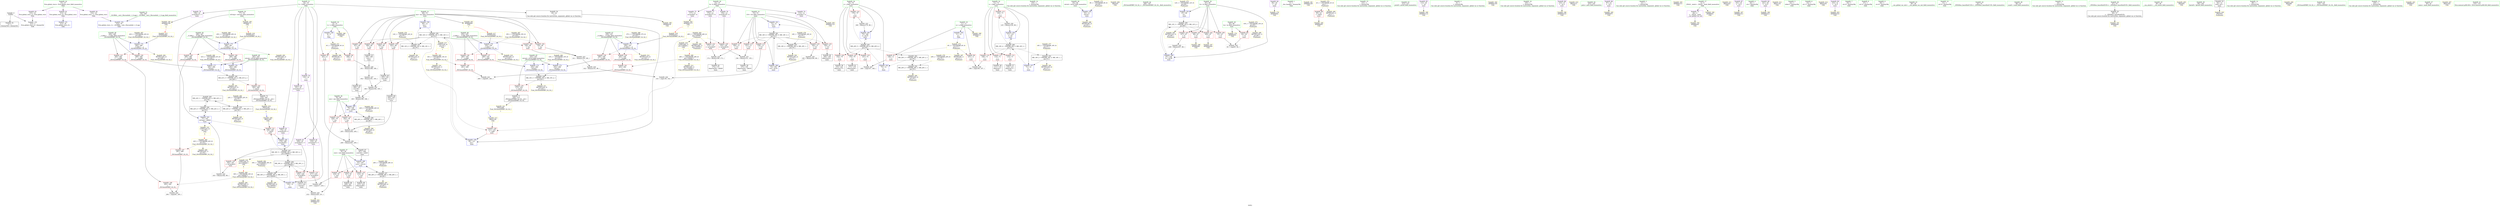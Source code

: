 digraph "SVFG" {
	label="SVFG";

	Node0x56453ddc9ce0 [shape=record,color=grey,label="{NodeID: 0\nNullPtr}"];
	Node0x56453ddc9ce0 -> Node0x56453ddeaf40[style=solid];
	Node0x56453ddc9ce0 -> Node0x56453ddf1350[style=solid];
	Node0x56453de055c0 [shape=record,color=black,label="{NodeID: 263\nMR_22V_3 = PHI(MR_22V_4, MR_22V_2, )\npts\{78 \}\n}"];
	Node0x56453de055c0 -> Node0x56453de000c0[style=dashed];
	Node0x56453de055c0 -> Node0x56453de02dc0[style=dashed];
	Node0x56453ddf2970 [shape=record,color=yellow,style=double,label="{NodeID: 180\nAPARM(18)\nCS[]}"];
	Node0x56453dde9c80 [shape=record,color=red,label="{NodeID: 97\n148\<--11\n\<--n\nmain\n}"];
	Node0x56453dde9c80 -> Node0x56453ddf7a80[style=solid];
	Node0x56453dde7c20 [shape=record,color=green,label="{NodeID: 14\n130\<--1\n\<--dummyObj\nCan only get source location for instruction, argument, global var or function.}"];
	Node0x56453de07cc0 [shape=record,color=yellow,style=double,label="{NodeID: 277\n16V_1 = ENCHI(MR_16V_0)\npts\{72 \}\nFun[main]}"];
	Node0x56453de07cc0 -> Node0x56453de01ec0[style=dashed];
	Node0x56453dded600 [shape=record,color=yellow,style=double,label="{NodeID: 194\nAPARM(158)\nCS[]|{<s0>9}}"];
	Node0x56453dded600:s0 -> Node0x56453ddf5390[style=solid,color=red];
	Node0x56453ddea7e0 [shape=record,color=red,label="{NodeID: 111\n110\<--71\n\<--i\nmain\n}"];
	Node0x56453ddea7e0 -> Node0x56453ddeb310[style=solid];
	Node0x56453dde8a20 [shape=record,color=green,label="{NodeID: 28\n63\<--64\nretval\<--retval_field_insensitive\nmain\n}"];
	Node0x56453dde8a20 -> Node0x56453ddf1450[style=solid];
	Node0x56453de09370 [shape=record,color=yellow,style=double,label="{NodeID: 291\nRETMU(41V_3)\npts\{283 \}\nFun[_ZSt3minIiERKT_S2_S2_]}"];
	Node0x56453ddee0a0 [shape=record,color=yellow,style=double,label="{NodeID: 208\nARet(45)\nCS[]}"];
	Node0x56453ddefbd0 [shape=record,color=red,label="{NodeID: 125\n214\<--81\n\<--rest\nmain\n}"];
	Node0x56453ddefbd0 -> Node0x56453ddebcd0[style=solid];
	Node0x56453dde9640 [shape=record,color=green,label="{NodeID: 42\n166\<--167\n_ZSt3minIiERKT_S2_S2_\<--_ZSt3minIiERKT_S2_S2__field_insensitive\n}"];
	Node0x56453de09fe0 [shape=record,color=yellow,style=double,label="{NodeID: 305\nRETMU(22V_2)\npts\{78 \}\nFun[main]}"];
	Node0x56453ddf5e00 [shape=record,color=grey,label="{NodeID: 222\n163 = Binary(162, 89, )\n}"];
	Node0x56453ddf5e00 -> Node0x56453ddf1ba0[style=solid];
	Node0x56453ddf0730 [shape=record,color=red,label="{NodeID: 139\n266\<--256\n\<--__b.addr\n_ZSt3maxIiERKT_S2_S2_\n}"];
	Node0x56453ddf0730 -> Node0x56453ddf22f0[style=solid];
	Node0x56453ddeb310 [shape=record,color=black,label="{NodeID: 56\n111\<--110\nidxprom\<--\nmain\n}"];
	Node0x56453ddf7300 [shape=record,color=grey,label="{NodeID: 236\n206 = Binary(201, 205, )\n}"];
	Node0x56453ddf7300 -> Node0x56453ddebc00[style=solid];
	Node0x56453ddf1350 [shape=record,color=blue, style = dotted,label="{NodeID: 153\n315\<--3\nllvm.global_ctors_2\<--dummyVal\nGlob }"];
	Node0x56453ddebe70 [shape=record,color=black,label="{NodeID: 70\n231\<--230\nconv52\<--\nmain\n}"];
	Node0x56453ddebe70 -> Node0x56453ddf6880[style=solid];
	Node0x56453de014c0 [shape=record,color=black,label="{NodeID: 250\nMR_12V_3 = PHI(MR_12V_4, MR_12V_2, )\npts\{68 \}\n}"];
	Node0x56453de014c0 -> Node0x56453dde9ef0[style=dashed];
	Node0x56453de014c0 -> Node0x56453dde9fc0[style=dashed];
	Node0x56453de014c0 -> Node0x56453ddea090[style=dashed];
	Node0x56453de014c0 -> Node0x56453ddea160[style=dashed];
	Node0x56453de014c0 -> Node0x56453ddf2080[style=dashed];
	Node0x56453de014c0 -> Node0x56453de09b80[style=dashed];
	Node0x56453ddf1ee0 [shape=record,color=blue,label="{NodeID: 167\n79\<--199\nans\<--sub40\nmain\n}"];
	Node0x56453ddf1ee0 -> Node0x56453ddefa30[style=dashed];
	Node0x56453ddf1ee0 -> Node0x56453ddefb00[style=dashed];
	Node0x56453ddf1ee0 -> Node0x56453de032c0[style=dashed];
	Node0x56453ddec9d0 [shape=record,color=purple,label="{NodeID: 84\n84\<--20\n\<--.str\nmain\n}"];
	Node0x56453ddec9d0 -> Node0x56453ddf27d0[style=solid];
	Node0x56453ddca140 [shape=record,color=green,label="{NodeID: 1\n7\<--1\n__dso_handle\<--dummyObj\nGlob }"];
	Node0x56453de05ac0 [shape=record,color=black,label="{NodeID: 264\nMR_30V_4 = PHI(MR_30V_5, MR_30V_3, )\npts\{190000 \}\n}"];
	Node0x56453de05ac0 -> Node0x56453ddf0250[style=dashed];
	Node0x56453de05ac0 -> Node0x56453ddf0320[style=dashed];
	Node0x56453de05ac0 -> Node0x56453de005c0[style=dashed];
	Node0x56453de05ac0 -> Node0x56453de03cc0[style=dashed];
	Node0x56453ddf2a40 [shape=record,color=yellow,style=double,label="{NodeID: 181\nAPARM(129)\nCS[]}"];
	Node0x56453dde9d50 [shape=record,color=red,label="{NodeID: 98\n95\<--22\n\<--stderr\nmain\n}"];
	Node0x56453dde9d50 -> Node0x56453ddf2cb0[style=solid];
	Node0x56453dde7d20 [shape=record,color=green,label="{NodeID: 15\n131\<--1\n\<--dummyObj\nCan only get source location for instruction, argument, global var or function.}"];
	Node0x56453de07da0 [shape=record,color=yellow,style=double,label="{NodeID: 278\n18V_1 = ENCHI(MR_18V_0)\npts\{74 \}\nFun[main]}"];
	Node0x56453de07da0 -> Node0x56453de023c0[style=dashed];
	Node0x56453dded6d0 [shape=record,color=yellow,style=double,label="{NodeID: 195\nAPARM(77)\nCS[]|{<s0>9}}"];
	Node0x56453dded6d0:s0 -> Node0x56453ddf5480[style=solid,color=red];
	Node0x56453ddea8b0 [shape=record,color=red,label="{NodeID: 112\n115\<--71\n\<--i\nmain\n}"];
	Node0x56453ddea8b0 -> Node0x56453ddeb3e0[style=solid];
	Node0x56453dde8af0 [shape=record,color=green,label="{NodeID: 29\n65\<--66\ntn\<--tn_field_insensitive\nmain\n}"];
	Node0x56453dde8af0 -> Node0x56453dde9e20[style=solid];
	Node0x56453dde8af0 -> Node0x56453ddf28a0[style=solid];
	Node0x56453de09450 [shape=record,color=yellow,style=double,label="{NodeID: 292\nRETMU(43V_2)\npts\{285 \}\nFun[_ZSt3minIiERKT_S2_S2_]}"];
	Node0x56453ddee130 [shape=record,color=yellow,style=double,label="{NodeID: 209\nARet(165)\nCS[]}"];
	Node0x56453ddee130 -> Node0x56453ddf00b0[style=solid];
	Node0x56453ddefca0 [shape=record,color=red,label="{NodeID: 126\n218\<--81\n\<--rest\nmain\n}"];
	Node0x56453ddefca0 -> Node0x56453ddf7c00[style=solid];
	Node0x56453dde9740 [shape=record,color=green,label="{NodeID: 43\n212\<--213\nprintf\<--printf_field_insensitive\n}"];
	Node0x56453de0a0c0 [shape=record,color=yellow,style=double,label="{NodeID: 306\nRETMU(24V_2)\npts\{80 \}\nFun[main]}"];
	Node0x56453ddf5f80 [shape=record,color=grey,label="{NodeID: 223\n141 = Binary(139, 140, )\n}"];
	Node0x56453ddf5f80 -> Node0x56453ddf6100[style=solid];
	Node0x56453ddf0800 [shape=record,color=red,label="{NodeID: 140\n261\<--260\n\<--\n_ZSt3maxIiERKT_S2_S2_\n}"];
	Node0x56453ddf0800 -> Node0x56453ddf7d80[style=solid];
	Node0x56453ddeb3e0 [shape=record,color=black,label="{NodeID: 57\n116\<--115\nidxprom7\<--\nmain\n}"];
	Node0x56453ddf7480 [shape=record,color=grey,label="{NodeID: 237\n205 = Binary(202, 204, )\n}"];
	Node0x56453ddf7480 -> Node0x56453ddf7300[style=solid];
	Node0x56453ddf1450 [shape=record,color=blue,label="{NodeID: 154\n63\<--12\nretval\<--\nmain\n}"];
	Node0x56453ddf1450 -> Node0x56453de099c0[style=dashed];
	Node0x56453ddebf40 [shape=record,color=black,label="{NodeID: 71\n249\<--272\n_ZSt3maxIiERKT_S2_S2__ret\<--\n_ZSt3maxIiERKT_S2_S2_\n}"];
	Node0x56453ddebf40 -> Node0x56453ddf5d10[style=solid];
	Node0x56453de019c0 [shape=record,color=black,label="{NodeID: 251\nMR_14V_2 = PHI(MR_14V_4, MR_14V_1, )\npts\{70 \}\n}"];
	Node0x56453de019c0 -> Node0x56453ddf15f0[style=dashed];
	Node0x56453de019c0 -> Node0x56453de09c60[style=dashed];
	Node0x56453ddf1fb0 [shape=record,color=blue,label="{NodeID: 168\n81\<--207\nrest\<--conv44\nmain\n}"];
	Node0x56453ddf1fb0 -> Node0x56453ddefbd0[style=dashed];
	Node0x56453ddf1fb0 -> Node0x56453ddefca0[style=dashed];
	Node0x56453ddf1fb0 -> Node0x56453ddefd70[style=dashed];
	Node0x56453ddf1fb0 -> Node0x56453de037c0[style=dashed];
	Node0x56453ddecaa0 [shape=record,color=purple,label="{NodeID: 85\n113\<--20\n\<--.str\nmain\n}"];
	Node0x56453ddecaa0 -> Node0x56453ddeda10[style=solid];
	Node0x56453dde6cd0 [shape=record,color=green,label="{NodeID: 2\n9\<--1\n\<--dummyObj\nCan only get source location for instruction, argument, global var or function.}"];
	Node0x56453de05fc0 [shape=record,color=yellow,style=double,label="{NodeID: 265\n22V_1 = ENCHI(MR_22V_0)\npts\{78 \}\nFun[_ZSt3minIiERKT_S2_S2_]}"];
	Node0x56453de05fc0 -> Node0x56453ddf0db0[style=dashed];
	Node0x56453de05fc0 -> Node0x56453de08850[style=dashed];
	Node0x56453ddf2b10 [shape=record,color=yellow,style=double,label="{NodeID: 182\nAPARM(130)\nCS[]}"];
	Node0x56453dde9e20 [shape=record,color=red,label="{NodeID: 99\n92\<--65\n\<--tn\nmain\n}"];
	Node0x56453dde9e20 -> Node0x56453ddf7780[style=solid];
	Node0x56453dde7e20 [shape=record,color=green,label="{NodeID: 16\n193\<--1\n\<--dummyObj\nCan only get source location for instruction, argument, global var or function.}"];
	Node0x56453de07e80 [shape=record,color=yellow,style=double,label="{NodeID: 279\n20V_1 = ENCHI(MR_20V_0)\npts\{76 \}\nFun[main]}"];
	Node0x56453de07e80 -> Node0x56453de028c0[style=dashed];
	Node0x56453dded7a0 [shape=record,color=yellow,style=double,label="{NodeID: 196\nAPARM(210)\nCS[]}"];
	Node0x56453ddea980 [shape=record,color=red,label="{NodeID: 113\n124\<--71\n\<--i\nmain\n}"];
	Node0x56453ddea980 -> Node0x56453ddf6400[style=solid];
	Node0x56453dde8bc0 [shape=record,color=green,label="{NodeID: 30\n67\<--68\ntt\<--tt_field_insensitive\nmain\n}"];
	Node0x56453dde8bc0 -> Node0x56453dde9ef0[style=solid];
	Node0x56453dde8bc0 -> Node0x56453dde9fc0[style=solid];
	Node0x56453dde8bc0 -> Node0x56453ddea090[style=solid];
	Node0x56453dde8bc0 -> Node0x56453ddea160[style=solid];
	Node0x56453dde8bc0 -> Node0x56453ddf1520[style=solid];
	Node0x56453dde8bc0 -> Node0x56453ddf2080[style=solid];
	Node0x56453de09530 [shape=record,color=yellow,style=double,label="{NodeID: 293\nRETMU(45V_2)\npts\{287 \}\nFun[_ZSt3minIiERKT_S2_S2_]}"];
	Node0x56453ddee1c0 [shape=record,color=yellow,style=double,label="{NodeID: 210\nARet(211)\nCS[]}"];
	Node0x56453ddefd70 [shape=record,color=red,label="{NodeID: 127\n227\<--81\n\<--rest\nmain\n}"];
	Node0x56453ddefd70 -> Node0x56453ddebda0[style=solid];
	Node0x56453dde9840 [shape=record,color=green,label="{NodeID: 44\n223\<--224\nputs\<--puts_field_insensitive\n}"];
	Node0x56453de0a1a0 [shape=record,color=yellow,style=double,label="{NodeID: 307\nRETMU(26V_2)\npts\{82 \}\nFun[main]}"];
	Node0x56453ddf6100 [shape=record,color=grey,label="{NodeID: 224\n142 = Binary(141, 89, )\n}"];
	Node0x56453ddf6100 -> Node0x56453ddf7f00[style=solid];
	Node0x56453ddf08d0 [shape=record,color=red,label="{NodeID: 141\n263\<--262\n\<--\n_ZSt3maxIiERKT_S2_S2_\n}"];
	Node0x56453ddf08d0 -> Node0x56453ddf7d80[style=solid];
	Node0x56453ddeb4b0 [shape=record,color=black,label="{NodeID: 58\n153\<--152\nidxprom17\<--\nmain\n}"];
	Node0x56453ddf7600 [shape=record,color=grey,label="{NodeID: 238\n108 = cmp(106, 107, )\n}"];
	Node0x56453ddf1520 [shape=record,color=blue,label="{NodeID: 155\n67\<--89\ntt\<--\nmain\n}"];
	Node0x56453ddf1520 -> Node0x56453de014c0[style=dashed];
	Node0x56453ddec010 [shape=record,color=black,label="{NodeID: 72\n279\<--302\n_ZSt3minIiERKT_S2_S2__ret\<--\n_ZSt3minIiERKT_S2_S2_\n}"];
	Node0x56453ddec010 -> Node0x56453ddf5750[style=solid];
	Node0x56453de01ec0 [shape=record,color=black,label="{NodeID: 252\nMR_16V_2 = PHI(MR_16V_4, MR_16V_1, )\npts\{72 \}\n}"];
	Node0x56453de01ec0 -> Node0x56453ddf16c0[style=dashed];
	Node0x56453de01ec0 -> Node0x56453de09d40[style=dashed];
	Node0x56453ddf2080 [shape=record,color=blue,label="{NodeID: 169\n67\<--238\ntt\<--inc56\nmain\n}"];
	Node0x56453ddf2080 -> Node0x56453de014c0[style=dashed];
	Node0x56453ddecb70 [shape=record,color=purple,label="{NodeID: 86\n97\<--23\n\<--.str.1\nmain\n}"];
	Node0x56453ddecb70 -> Node0x56453ddf2d80[style=solid];
	Node0x56453dde6d60 [shape=record,color=green,label="{NodeID: 3\n12\<--1\n\<--dummyObj\nCan only get source location for instruction, argument, global var or function.}"];
	Node0x56453de06ae0 [shape=record,color=yellow,style=double,label="{NodeID: 266\n41V_1 = ENCHI(MR_41V_0)\npts\{283 \}\nFun[_ZSt3minIiERKT_S2_S2_]}"];
	Node0x56453de06ae0 -> Node0x56453ddf2630[style=dashed];
	Node0x56453de06ae0 -> Node0x56453ddf2700[style=dashed];
	Node0x56453ddf2be0 [shape=record,color=yellow,style=double,label="{NodeID: 183\nAPARM(131)\nCS[]}"];
	Node0x56453dde9ef0 [shape=record,color=red,label="{NodeID: 100\n91\<--67\n\<--tt\nmain\n}"];
	Node0x56453dde9ef0 -> Node0x56453ddf7780[style=solid];
	Node0x56453dde7f20 [shape=record,color=green,label="{NodeID: 17\n4\<--6\n_ZStL8__ioinit\<--_ZStL8__ioinit_field_insensitive\nGlob }"];
	Node0x56453dde7f20 -> Node0x56453ddec0e0[style=solid];
	Node0x56453dde7f20 -> Node0x56453ddf3190[style=solid];
	Node0x56453de07f60 [shape=record,color=yellow,style=double,label="{NodeID: 280\n22V_1 = ENCHI(MR_22V_0)\npts\{78 \}\nFun[main]}"];
	Node0x56453de07f60 -> Node0x56453de02dc0[style=dashed];
	Node0x56453dded870 [shape=record,color=yellow,style=double,label="{NodeID: 197\nAPARM(209)\nCS[]}"];
	Node0x56453ddeaa50 [shape=record,color=red,label="{NodeID: 114\n138\<--73\n\<--i10\nmain\n}"];
	Node0x56453ddeaa50 -> Node0x56453ddf7f00[style=solid];
	Node0x56453dde8c90 [shape=record,color=green,label="{NodeID: 31\n69\<--70\nma\<--ma_field_insensitive\nmain\n}"];
	Node0x56453dde8c90 -> Node0x56453ddea230[style=solid];
	Node0x56453dde8c90 -> Node0x56453ddea300[style=solid];
	Node0x56453dde8c90 -> Node0x56453ddea3d0[style=solid];
	Node0x56453dde8c90 -> Node0x56453ddea4a0[style=solid];
	Node0x56453dde8c90 -> Node0x56453ddea570[style=solid];
	Node0x56453dde8c90 -> Node0x56453ddea640[style=solid];
	Node0x56453dde8c90 -> Node0x56453ddf15f0[style=solid];
	Node0x56453dde8c90 -> Node0x56453ddf1790[style=solid];
	Node0x56453dde8c90 -> Node0x56453ddedbb0[style=solid];
	Node0x56453de09610 [shape=record,color=yellow,style=double,label="{NodeID: 294\nRETMU(30V_1)\npts\{190000 \}\nFun[_ZSt3minIiERKT_S2_S2_]}"];
	Node0x56453ddee250 [shape=record,color=yellow,style=double,label="{NodeID: 211\nARet(222)\nCS[]}"];
	Node0x56453ddefe40 [shape=record,color=red,label="{NodeID: 128\n121\<--118\n\<--call9\nmain\n}"];
	Node0x56453ddefe40 -> Node0x56453ddf1790[style=solid];
	Node0x56453dde9940 [shape=record,color=green,label="{NodeID: 45\n252\<--253\nretval\<--retval_field_insensitive\n_ZSt3maxIiERKT_S2_S2_\n}"];
	Node0x56453dde9940 -> Node0x56453ddf03f0[style=solid];
	Node0x56453dde9940 -> Node0x56453ddf22f0[style=solid];
	Node0x56453dde9940 -> Node0x56453ddf23c0[style=solid];
	Node0x56453de0a280 [shape=record,color=yellow,style=double,label="{NodeID: 308\nRETMU(28V_1)\npts\{150000 \}\nFun[main]}"];
	Node0x56453ddf6280 [shape=record,color=grey,label="{NodeID: 225\n238 = Binary(237, 89, )\n}"];
	Node0x56453ddf6280 -> Node0x56453ddf2080[style=solid];
	Node0x56453ddf09a0 [shape=record,color=red,label="{NodeID: 142\n302\<--282\n\<--retval\n_ZSt3minIiERKT_S2_S2_\n}"];
	Node0x56453ddf09a0 -> Node0x56453ddec010[style=solid];
	Node0x56453ddeb580 [shape=record,color=black,label="{NodeID: 59\n157\<--156\nidxprom20\<--add19\nmain\n}"];
	Node0x56453ddf7780 [shape=record,color=grey,label="{NodeID: 239\n93 = cmp(91, 92, )\n}"];
	Node0x56453ddf15f0 [shape=record,color=blue,label="{NodeID: 156\n69\<--12\nma\<--\nmain\n}"];
	Node0x56453ddf15f0 -> Node0x56453de041c0[style=dashed];
	Node0x56453ddec0e0 [shape=record,color=purple,label="{NodeID: 73\n44\<--4\n\<--_ZStL8__ioinit\n__cxx_global_var_init\n}"];
	Node0x56453ddec0e0 -> Node0x56453dded460[style=solid];
	Node0x56453de023c0 [shape=record,color=black,label="{NodeID: 253\nMR_18V_2 = PHI(MR_18V_4, MR_18V_1, )\npts\{74 \}\n}"];
	Node0x56453de023c0 -> Node0x56453ddf1a00[style=dashed];
	Node0x56453de023c0 -> Node0x56453de09e20[style=dashed];
	Node0x56453ddf2150 [shape=record,color=blue,label="{NodeID: 170\n254\<--250\n__a.addr\<--__a\n_ZSt3maxIiERKT_S2_S2_\n}"];
	Node0x56453ddf2150 -> Node0x56453ddf04c0[style=dashed];
	Node0x56453ddf2150 -> Node0x56453ddf0590[style=dashed];
	Node0x56453ddf2150 -> Node0x56453de0a440[style=dashed];
	Node0x56453ddecc40 [shape=record,color=purple,label="{NodeID: 87\n101\<--25\n\<--.str.2\nmain\n}"];
	Node0x56453ddecc40 -> Node0x56453ddf2f20[style=solid];
	Node0x56453dde6df0 [shape=record,color=green,label="{NodeID: 4\n20\<--1\n.str\<--dummyObj\nGlob }"];
	Node0x56453de06bc0 [shape=record,color=yellow,style=double,label="{NodeID: 267\n43V_1 = ENCHI(MR_43V_0)\npts\{285 \}\nFun[_ZSt3minIiERKT_S2_S2_]}"];
	Node0x56453de06bc0 -> Node0x56453ddf2490[style=dashed];
	Node0x56453ddf2cb0 [shape=record,color=yellow,style=double,label="{NodeID: 184\nAPARM(95)\nCS[]}"];
	Node0x56453dde9fc0 [shape=record,color=red,label="{NodeID: 101\n96\<--67\n\<--tt\nmain\n}"];
	Node0x56453dde9fc0 -> Node0x56453ddf2e50[style=solid];
	Node0x56453dde8020 [shape=record,color=green,label="{NodeID: 18\n8\<--10\nL\<--L_field_insensitive\nGlob }"];
	Node0x56453dde8020 -> Node0x56453dded280[style=solid];
	Node0x56453dde8020 -> Node0x56453dded350[style=solid];
	Node0x56453dde8020 -> Node0x56453ddf0f50[style=solid];
	Node0x56453dde8020 -> Node0x56453ddf2ff0[style=solid];
	Node0x56453de08040 [shape=record,color=yellow,style=double,label="{NodeID: 281\n24V_1 = ENCHI(MR_24V_0)\npts\{80 \}\nFun[main]}"];
	Node0x56453de08040 -> Node0x56453de032c0[style=dashed];
	Node0x56453dded940 [shape=record,color=yellow,style=double,label="{NodeID: 198\nAPARM(221)\nCS[]}"];
	Node0x56453ddeab20 [shape=record,color=red,label="{NodeID: 115\n151\<--73\n\<--i10\nmain\n}"];
	Node0x56453ddeab20 -> Node0x56453ddf6b80[style=solid];
	Node0x56453dde8d60 [shape=record,color=green,label="{NodeID: 32\n71\<--72\ni\<--i_field_insensitive\nmain\n}"];
	Node0x56453dde8d60 -> Node0x56453ddea710[style=solid];
	Node0x56453dde8d60 -> Node0x56453ddea7e0[style=solid];
	Node0x56453dde8d60 -> Node0x56453ddea8b0[style=solid];
	Node0x56453dde8d60 -> Node0x56453ddea980[style=solid];
	Node0x56453dde8d60 -> Node0x56453ddf16c0[style=solid];
	Node0x56453dde8d60 -> Node0x56453ddf1860[style=solid];
	Node0x56453de096f0 [shape=record,color=yellow,style=double,label="{NodeID: 295\nRETMU(2V_1)\npts\{1 \}\nFun[main]}"];
	Node0x56453ddee2e0 [shape=record,color=yellow,style=double,label="{NodeID: 212\nARet(114)\nCS[]}"];
	Node0x56453ddeff10 [shape=record,color=red,label="{NodeID: 129\n155\<--154\n\<--arrayidx18\nmain\n}"];
	Node0x56453ddeff10 -> Node0x56453ddf6b80[style=solid];
	Node0x56453dde9a10 [shape=record,color=green,label="{NodeID: 46\n254\<--255\n__a.addr\<--__a.addr_field_insensitive\n_ZSt3maxIiERKT_S2_S2_\n}"];
	Node0x56453dde9a10 -> Node0x56453ddf04c0[style=solid];
	Node0x56453dde9a10 -> Node0x56453ddf0590[style=solid];
	Node0x56453dde9a10 -> Node0x56453ddf2150[style=solid];
	Node0x56453de0a360 [shape=record,color=yellow,style=double,label="{NodeID: 309\nRETMU(30V_2)\npts\{190000 \}\nFun[main]}"];
	Node0x56453ddf6400 [shape=record,color=grey,label="{NodeID: 226\n125 = Binary(124, 89, )\n}"];
	Node0x56453ddf6400 -> Node0x56453ddf1860[style=solid];
	Node0x56453ddf0a70 [shape=record,color=red,label="{NodeID: 143\n292\<--284\n\<--__a.addr\n_ZSt3minIiERKT_S2_S2_\n}"];
	Node0x56453ddf0a70 -> Node0x56453ddf0e80[style=solid];
	Node0x56453ddeb650 [shape=record,color=black,label="{NodeID: 60\n160\<--159\nidxprom22\<--\nmain\n}"];
	Node0x56453ddf7900 [shape=record,color=grey,label="{NodeID: 240\n294 = cmp(291, 293, )\n}"];
	Node0x56453ddf16c0 [shape=record,color=blue,label="{NodeID: 157\n71\<--12\ni\<--\nmain\n}"];
	Node0x56453ddf16c0 -> Node0x56453de046c0[style=dashed];
	Node0x56453ddec1b0 [shape=record,color=purple,label="{NodeID: 74\n112\<--14\narrayidx\<--b\nmain\n}"];
	Node0x56453ddec1b0 -> Node0x56453ddedae0[style=solid];
	Node0x56453de028c0 [shape=record,color=black,label="{NodeID: 254\nMR_20V_2 = PHI(MR_20V_3, MR_20V_1, )\npts\{76 \}\n}"];
	Node0x56453de028c0 -> Node0x56453de050c0[style=dashed];
	Node0x56453de028c0 -> Node0x56453de09f00[style=dashed];
	Node0x56453ddf2220 [shape=record,color=blue,label="{NodeID: 171\n256\<--251\n__b.addr\<--__b\n_ZSt3maxIiERKT_S2_S2_\n}"];
	Node0x56453ddf2220 -> Node0x56453ddf0660[style=dashed];
	Node0x56453ddf2220 -> Node0x56453ddf0730[style=dashed];
	Node0x56453ddf2220 -> Node0x56453de0a630[style=dashed];
	Node0x56453ddecd10 [shape=record,color=purple,label="{NodeID: 88\n210\<--27\n\<--.str.3\nmain\n}"];
	Node0x56453ddecd10 -> Node0x56453dded7a0[style=solid];
	Node0x56453dde6e80 [shape=record,color=green,label="{NodeID: 5\n22\<--1\nstderr\<--dummyObj\nGlob }"];
	Node0x56453de06ca0 [shape=record,color=yellow,style=double,label="{NodeID: 268\n45V_1 = ENCHI(MR_45V_0)\npts\{287 \}\nFun[_ZSt3minIiERKT_S2_S2_]}"];
	Node0x56453de06ca0 -> Node0x56453ddf2560[style=dashed];
	Node0x56453ddf2d80 [shape=record,color=yellow,style=double,label="{NodeID: 185\nAPARM(97)\nCS[]}"];
	Node0x56453ddea090 [shape=record,color=red,label="{NodeID: 102\n209\<--67\n\<--tt\nmain\n}"];
	Node0x56453ddea090 -> Node0x56453dded870[style=solid];
	Node0x56453dde8120 [shape=record,color=green,label="{NodeID: 19\n11\<--13\nn\<--n_field_insensitive\nGlob }"];
	Node0x56453dde8120 -> Node0x56453dde9bb0[style=solid];
	Node0x56453dde8120 -> Node0x56453dde9c80[style=solid];
	Node0x56453dde8120 -> Node0x56453ddf1050[style=solid];
	Node0x56453dde8120 -> Node0x56453ddf30c0[style=solid];
	Node0x56453de08120 [shape=record,color=yellow,style=double,label="{NodeID: 282\n26V_1 = ENCHI(MR_26V_0)\npts\{82 \}\nFun[main]}"];
	Node0x56453de08120 -> Node0x56453de037c0[style=dashed];
	Node0x56453ddeda10 [shape=record,color=yellow,style=double,label="{NodeID: 199\nAPARM(113)\nCS[]}"];
	Node0x56453ddef480 [shape=record,color=red,label="{NodeID: 116\n159\<--73\n\<--i10\nmain\n}"];
	Node0x56453ddef480 -> Node0x56453ddeb650[style=solid];
	Node0x56453dde8e30 [shape=record,color=green,label="{NodeID: 33\n73\<--74\ni10\<--i10_field_insensitive\nmain\n}"];
	Node0x56453dde8e30 -> Node0x56453ddeaa50[style=solid];
	Node0x56453dde8e30 -> Node0x56453ddeab20[style=solid];
	Node0x56453dde8e30 -> Node0x56453ddef480[style=solid];
	Node0x56453dde8e30 -> Node0x56453ddef550[style=solid];
	Node0x56453dde8e30 -> Node0x56453ddef620[style=solid];
	Node0x56453dde8e30 -> Node0x56453ddf1a00[style=solid];
	Node0x56453dde8e30 -> Node0x56453ddf1e10[style=solid];
	Node0x56453de09800 [shape=record,color=yellow,style=double,label="{NodeID: 296\nRETMU(4V_1)\npts\{10 \}\nFun[main]}"];
	Node0x56453ddee370 [shape=record,color=yellow,style=double,label="{NodeID: 213\nARet(118)\nCS[]}"];
	Node0x56453ddee370 -> Node0x56453ddefe40[style=solid];
	Node0x56453ddeffe0 [shape=record,color=red,label="{NodeID: 130\n162\<--161\n\<--arrayidx23\nmain\n}"];
	Node0x56453ddeffe0 -> Node0x56453ddf5e00[style=solid];
	Node0x56453dde9ae0 [shape=record,color=green,label="{NodeID: 47\n256\<--257\n__b.addr\<--__b.addr_field_insensitive\n_ZSt3maxIiERKT_S2_S2_\n}"];
	Node0x56453dde9ae0 -> Node0x56453ddf0660[style=solid];
	Node0x56453dde9ae0 -> Node0x56453ddf0730[style=solid];
	Node0x56453dde9ae0 -> Node0x56453ddf2220[style=solid];
	Node0x56453de0a440 [shape=record,color=yellow,style=double,label="{NodeID: 310\nRETMU(35V_2)\npts\{255 \}\nFun[_ZSt3maxIiERKT_S2_S2_]}"];
	Node0x56453ddf6580 [shape=record,color=grey,label="{NodeID: 227\n192 = Binary(191, 193, )\n}"];
	Node0x56453ddf6580 -> Node0x56453ddf7180[style=solid];
	Node0x56453ddf0b40 [shape=record,color=red,label="{NodeID: 144\n299\<--284\n\<--__a.addr\n_ZSt3minIiERKT_S2_S2_\n}"];
	Node0x56453ddf0b40 -> Node0x56453ddf2700[style=solid];
	Node0x56453ddeb720 [shape=record,color=black,label="{NodeID: 61\n171\<--170\nidxprom26\<--\nmain\n}"];
	Node0x56453ddf7a80 [shape=record,color=grey,label="{NodeID: 241\n149 = cmp(147, 148, )\n}"];
	Node0x56453ddf1790 [shape=record,color=blue,label="{NodeID: 158\n69\<--121\nma\<--\nmain\n}"];
	Node0x56453ddf1790 -> Node0x56453de041c0[style=dashed];
	Node0x56453ddec280 [shape=record,color=purple,label="{NodeID: 75\n117\<--14\narrayidx8\<--b\nmain\n}"];
	Node0x56453ddec280 -> Node0x56453ddedc80[style=solid];
	Node0x56453de02dc0 [shape=record,color=black,label="{NodeID: 255\nMR_22V_2 = PHI(MR_22V_3, MR_22V_1, )\npts\{78 \}\n}"];
	Node0x56453de02dc0 -> Node0x56453de055c0[style=dashed];
	Node0x56453de02dc0 -> Node0x56453de09fe0[style=dashed];
	Node0x56453ddf22f0 [shape=record,color=blue,label="{NodeID: 172\n252\<--266\nretval\<--\n_ZSt3maxIiERKT_S2_S2_\n}"];
	Node0x56453ddf22f0 -> Node0x56453de00fc0[style=dashed];
	Node0x56453ddecde0 [shape=record,color=purple,label="{NodeID: 89\n221\<--29\n\<--.str.4\nmain\n}"];
	Node0x56453ddecde0 -> Node0x56453dded940[style=solid];
	Node0x56453dde76c0 [shape=record,color=green,label="{NodeID: 6\n23\<--1\n.str.1\<--dummyObj\nGlob }"];
	Node0x56453de07590 [shape=record,color=yellow,style=double,label="{NodeID: 269\n30V_1 = ENCHI(MR_30V_0)\npts\{190000 \}\nFun[_ZSt3minIiERKT_S2_S2_]}"];
	Node0x56453de07590 -> Node0x56453ddf0e80[style=dashed];
	Node0x56453de07590 -> Node0x56453de09610[style=dashed];
	Node0x56453ddf2e50 [shape=record,color=yellow,style=double,label="{NodeID: 186\nAPARM(96)\nCS[]}"];
	Node0x56453ddea160 [shape=record,color=red,label="{NodeID: 103\n237\<--67\n\<--tt\nmain\n}"];
	Node0x56453ddea160 -> Node0x56453ddf6280[style=solid];
	Node0x56453dde8220 [shape=record,color=green,label="{NodeID: 20\n14\<--15\nb\<--b_field_insensitive\nGlob }"];
	Node0x56453dde8220 -> Node0x56453ddec1b0[style=solid];
	Node0x56453dde8220 -> Node0x56453ddec280[style=solid];
	Node0x56453dde8220 -> Node0x56453ddec350[style=solid];
	Node0x56453dde8220 -> Node0x56453ddec420[style=solid];
	Node0x56453de08200 [shape=record,color=yellow,style=double,label="{NodeID: 283\n28V_1 = ENCHI(MR_28V_0)\npts\{150000 \}\nFun[main]}"];
	Node0x56453de08200 -> Node0x56453ddefe40[style=dashed];
	Node0x56453de08200 -> Node0x56453ddeff10[style=dashed];
	Node0x56453de08200 -> Node0x56453ddf0180[style=dashed];
	Node0x56453de08200 -> Node0x56453de0a280[style=dashed];
	Node0x56453de08200 -> Node0x56453de0ac70[style=dashed];
	Node0x56453ddedae0 [shape=record,color=yellow,style=double,label="{NodeID: 200\nAPARM(112)\nCS[]}"];
	Node0x56453ddef550 [shape=record,color=red,label="{NodeID: 117\n169\<--73\n\<--i10\nmain\n}"];
	Node0x56453ddef550 -> Node0x56453ddf6d00[style=solid];
	Node0x56453dde8f00 [shape=record,color=green,label="{NodeID: 34\n75\<--76\nj\<--j_field_insensitive\nmain\n}"];
	Node0x56453dde8f00 -> Node0x56453ddef6f0[style=solid];
	Node0x56453dde8f00 -> Node0x56453ddef7c0[style=solid];
	Node0x56453dde8f00 -> Node0x56453ddef890[style=solid];
	Node0x56453dde8f00 -> Node0x56453ddef960[style=solid];
	Node0x56453dde8f00 -> Node0x56453ddf1ad0[style=solid];
	Node0x56453dde8f00 -> Node0x56453ddf1d40[style=solid];
	Node0x56453de098e0 [shape=record,color=yellow,style=double,label="{NodeID: 297\nRETMU(6V_1)\npts\{13 \}\nFun[main]}"];
	Node0x56453ddf5300 [shape=record,color=yellow,style=double,label="{NodeID: 214\nARet(234)\nCS[]}"];
	Node0x56453ddf00b0 [shape=record,color=red,label="{NodeID: 131\n168\<--165\n\<--call25\nmain\n}"];
	Node0x56453ddf00b0 -> Node0x56453ddf1c70[style=solid];
	Node0x56453ddeabd0 [shape=record,color=green,label="{NodeID: 48\n282\<--283\nretval\<--retval_field_insensitive\n_ZSt3minIiERKT_S2_S2_\n}"];
	Node0x56453ddeabd0 -> Node0x56453ddf09a0[style=solid];
	Node0x56453ddeabd0 -> Node0x56453ddf2630[style=solid];
	Node0x56453ddeabd0 -> Node0x56453ddf2700[style=solid];
	Node0x56453de0a550 [shape=record,color=yellow,style=double,label="{NodeID: 311\nRETMU(33V_3)\npts\{253 \}\nFun[_ZSt3maxIiERKT_S2_S2_]}"];
	Node0x56453ddf6700 [shape=record,color=grey,label="{NodeID: 228\n191 = Binary(188, 190, )\n}"];
	Node0x56453ddf6700 -> Node0x56453ddf6580[style=solid];
	Node0x56453ddf0c10 [shape=record,color=red,label="{NodeID: 145\n290\<--286\n\<--__b.addr\n_ZSt3minIiERKT_S2_S2_\n}"];
	Node0x56453ddf0c10 -> Node0x56453ddf0db0[style=solid];
	Node0x56453ddeb7f0 [shape=record,color=black,label="{NodeID: 62\n175\<--174\nidxprom29\<--add28\nmain\n}"];
	Node0x56453ddf7c00 [shape=record,color=grey,label="{NodeID: 242\n219 = cmp(217, 218, )\n}"];
	Node0x56453ddf1860 [shape=record,color=blue,label="{NodeID: 159\n71\<--125\ni\<--inc\nmain\n}"];
	Node0x56453ddf1860 -> Node0x56453de046c0[style=dashed];
	Node0x56453ddec350 [shape=record,color=purple,label="{NodeID: 76\n154\<--14\narrayidx18\<--b\nmain\n}"];
	Node0x56453ddec350 -> Node0x56453ddeff10[style=solid];
	Node0x56453de032c0 [shape=record,color=black,label="{NodeID: 256\nMR_24V_2 = PHI(MR_24V_3, MR_24V_1, )\npts\{80 \}\n}"];
	Node0x56453de032c0 -> Node0x56453ddf1ee0[style=dashed];
	Node0x56453de032c0 -> Node0x56453de0a0c0[style=dashed];
	Node0x56453ddf23c0 [shape=record,color=blue,label="{NodeID: 173\n252\<--269\nretval\<--\n_ZSt3maxIiERKT_S2_S2_\n}"];
	Node0x56453ddf23c0 -> Node0x56453de00fc0[style=dashed];
	Node0x56453ddeceb0 [shape=record,color=purple,label="{NodeID: 90\n233\<--31\n\<--.str.5\nmain\n}"];
	Node0x56453ddeceb0 -> Node0x56453ddedd50[style=solid];
	Node0x56453dde7750 [shape=record,color=green,label="{NodeID: 7\n25\<--1\n.str.2\<--dummyObj\nGlob }"];
	Node0x56453de07670 [shape=record,color=yellow,style=double,label="{NodeID: 270\n2V_1 = ENCHI(MR_2V_0)\npts\{1 \}\nFun[main]}"];
	Node0x56453de07670 -> Node0x56453dde9d50[style=dashed];
	Node0x56453de07670 -> Node0x56453de096f0[style=dashed];
	Node0x56453ddf2f20 [shape=record,color=yellow,style=double,label="{NodeID: 187\nAPARM(101)\nCS[]}"];
	Node0x56453ddea230 [shape=record,color=red,label="{NodeID: 104\n139\<--69\n\<--ma\nmain\n}"];
	Node0x56453ddea230 -> Node0x56453ddf5f80[style=solid];
	Node0x56453dde8320 [shape=record,color=green,label="{NodeID: 21\n16\<--19\nf\<--f_field_insensitive\nGlob }"];
	Node0x56453dde8320 -> Node0x56453ddeb110[style=solid];
	Node0x56453dde8320 -> Node0x56453ddec4f0[style=solid];
	Node0x56453dde8320 -> Node0x56453ddec5c0[style=solid];
	Node0x56453dde8320 -> Node0x56453ddec690[style=solid];
	Node0x56453dde8320 -> Node0x56453ddec760[style=solid];
	Node0x56453dde8320 -> Node0x56453ddec830[style=solid];
	Node0x56453dde8320 -> Node0x56453ddec900[style=solid];
	Node0x56453de082e0 [shape=record,color=yellow,style=double,label="{NodeID: 284\n30V_1 = ENCHI(MR_30V_0)\npts\{190000 \}\nFun[main]}"];
	Node0x56453de082e0 -> Node0x56453de03cc0[style=dashed];
	Node0x56453ddedbb0 [shape=record,color=yellow,style=double,label="{NodeID: 201\nAPARM(69)\nCS[]|{<s0>7}}"];
	Node0x56453ddedbb0:s0 -> Node0x56453ddf5570[style=solid,color=red];
	Node0x56453ddef620 [shape=record,color=red,label="{NodeID: 118\n184\<--73\n\<--i10\nmain\n}"];
	Node0x56453ddef620 -> Node0x56453ddf6a00[style=solid];
	Node0x56453dde8fd0 [shape=record,color=green,label="{NodeID: 35\n77\<--78\nref.tmp\<--ref.tmp_field_insensitive\nmain\n}"];
	Node0x56453dde8fd0 -> Node0x56453ddf1ba0[style=solid];
	Node0x56453dde8fd0 -> Node0x56453dded6d0[style=solid];
	Node0x56453de099c0 [shape=record,color=yellow,style=double,label="{NodeID: 298\nRETMU(8V_2)\npts\{64 \}\nFun[main]}"];
	Node0x56453ddf5390 [shape=record,color=yellow,style=double,label="{NodeID: 215\nFPARM(280)\nFun[_ZSt3minIiERKT_S2_S2_]}"];
	Node0x56453ddf5390 -> Node0x56453ddf2490[style=solid];
	Node0x56453ddf0180 [shape=record,color=red,label="{NodeID: 132\n173\<--172\n\<--arrayidx27\nmain\n}"];
	Node0x56453ddf0180 -> Node0x56453ddf6d00[style=solid];
	Node0x56453ddeaca0 [shape=record,color=green,label="{NodeID: 49\n284\<--285\n__a.addr\<--__a.addr_field_insensitive\n_ZSt3minIiERKT_S2_S2_\n}"];
	Node0x56453ddeaca0 -> Node0x56453ddf0a70[style=solid];
	Node0x56453ddeaca0 -> Node0x56453ddf0b40[style=solid];
	Node0x56453ddeaca0 -> Node0x56453ddf2490[style=solid];
	Node0x56453de0a630 [shape=record,color=yellow,style=double,label="{NodeID: 312\nRETMU(37V_2)\npts\{257 \}\nFun[_ZSt3maxIiERKT_S2_S2_]}"];
	Node0x56453ddf6880 [shape=record,color=grey,label="{NodeID: 229\n232 = Binary(226, 231, )\n}"];
	Node0x56453ddf6880 -> Node0x56453ddede20[style=solid];
	Node0x56453ddf0ce0 [shape=record,color=red,label="{NodeID: 146\n296\<--286\n\<--__b.addr\n_ZSt3minIiERKT_S2_S2_\n}"];
	Node0x56453ddf0ce0 -> Node0x56453ddf2630[style=solid];
	Node0x56453ddeb8c0 [shape=record,color=black,label="{NodeID: 63\n190\<--189\nconv\<--\nmain\n}"];
	Node0x56453ddeb8c0 -> Node0x56453ddf6700[style=solid];
	Node0x56453ddf7d80 [shape=record,color=grey,label="{NodeID: 243\n264 = cmp(261, 263, )\n}"];
	Node0x56453ddf1930 [shape=record,color=blue,label="{NodeID: 160\n134\<--12\n\<--\nmain\n}"];
	Node0x56453ddf1930 -> Node0x56453de05ac0[style=dashed];
	Node0x56453ddec420 [shape=record,color=purple,label="{NodeID: 77\n172\<--14\narrayidx27\<--b\nmain\n}"];
	Node0x56453ddec420 -> Node0x56453ddf0180[style=solid];
	Node0x56453de037c0 [shape=record,color=black,label="{NodeID: 257\nMR_26V_2 = PHI(MR_26V_3, MR_26V_1, )\npts\{82 \}\n}"];
	Node0x56453de037c0 -> Node0x56453ddf1fb0[style=dashed];
	Node0x56453de037c0 -> Node0x56453de0a1a0[style=dashed];
	Node0x56453ddf2490 [shape=record,color=blue,label="{NodeID: 174\n284\<--280\n__a.addr\<--__a\n_ZSt3minIiERKT_S2_S2_\n}"];
	Node0x56453ddf2490 -> Node0x56453ddf0a70[style=dashed];
	Node0x56453ddf2490 -> Node0x56453ddf0b40[style=dashed];
	Node0x56453ddf2490 -> Node0x56453de09450[style=dashed];
	Node0x56453ddecf80 [shape=record,color=purple,label="{NodeID: 91\n313\<--33\nllvm.global_ctors_0\<--llvm.global_ctors\nGlob }"];
	Node0x56453ddecf80 -> Node0x56453ddf1150[style=solid];
	Node0x56453dde77e0 [shape=record,color=green,label="{NodeID: 8\n27\<--1\n.str.3\<--dummyObj\nGlob }"];
	Node0x56453de07780 [shape=record,color=yellow,style=double,label="{NodeID: 271\n4V_1 = ENCHI(MR_4V_0)\npts\{10 \}\nFun[main]}"];
	Node0x56453de07780 -> Node0x56453dded280[style=dashed];
	Node0x56453de07780 -> Node0x56453dded350[style=dashed];
	Node0x56453de07780 -> Node0x56453de09800[style=dashed];
	Node0x56453ddf2ff0 [shape=record,color=yellow,style=double,label="{NodeID: 188\nAPARM(8)\nCS[]}"];
	Node0x56453ddea300 [shape=record,color=red,label="{NodeID: 105\n140\<--69\n\<--ma\nmain\n}"];
	Node0x56453ddea300 -> Node0x56453ddf5f80[style=solid];
	Node0x56453dde8420 [shape=record,color=green,label="{NodeID: 22\n33\<--37\nllvm.global_ctors\<--llvm.global_ctors_field_insensitive\nGlob }"];
	Node0x56453dde8420 -> Node0x56453ddecf80[style=solid];
	Node0x56453dde8420 -> Node0x56453dded080[style=solid];
	Node0x56453dde8420 -> Node0x56453dded180[style=solid];
	Node0x56453de083c0 [shape=record,color=yellow,style=double,label="{NodeID: 285\n14V_1 = ENCHI(MR_14V_0)\npts\{70 \}\nFun[_ZSt3maxIiERKT_S2_S2_]}"];
	Node0x56453de083c0 -> Node0x56453ddf0800[style=dashed];
	Node0x56453de083c0 -> Node0x56453de0a7f0[style=dashed];
	Node0x56453ddedc80 [shape=record,color=yellow,style=double,label="{NodeID: 202\nAPARM(117)\nCS[]|{<s0>7}}"];
	Node0x56453ddedc80:s0 -> Node0x56453ddf5660[style=solid,color=red];
	Node0x56453ddef6f0 [shape=record,color=red,label="{NodeID: 119\n147\<--75\n\<--j\nmain\n}"];
	Node0x56453ddef6f0 -> Node0x56453ddf7a80[style=solid];
	Node0x56453dde90a0 [shape=record,color=green,label="{NodeID: 36\n79\<--80\nans\<--ans_field_insensitive\nmain\n}"];
	Node0x56453dde90a0 -> Node0x56453ddefa30[style=solid];
	Node0x56453dde90a0 -> Node0x56453ddefb00[style=solid];
	Node0x56453dde90a0 -> Node0x56453ddf1ee0[style=solid];
	Node0x56453de09aa0 [shape=record,color=yellow,style=double,label="{NodeID: 299\nRETMU(10V_1)\npts\{66 \}\nFun[main]}"];
	Node0x56453ddf5480 [shape=record,color=yellow,style=double,label="{NodeID: 216\nFPARM(281)\nFun[_ZSt3minIiERKT_S2_S2_]}"];
	Node0x56453ddf5480 -> Node0x56453ddf2560[style=solid];
	Node0x56453ddf0250 [shape=record,color=red,label="{NodeID: 133\n217\<--216\n\<--arrayidx47\nmain\n}"];
	Node0x56453ddf0250 -> Node0x56453ddf7c00[style=solid];
	Node0x56453ddead70 [shape=record,color=green,label="{NodeID: 50\n286\<--287\n__b.addr\<--__b.addr_field_insensitive\n_ZSt3minIiERKT_S2_S2_\n}"];
	Node0x56453ddead70 -> Node0x56453ddf0c10[style=solid];
	Node0x56453ddead70 -> Node0x56453ddf0ce0[style=solid];
	Node0x56453ddead70 -> Node0x56453ddf2560[style=solid];
	Node0x56453de0a710 [shape=record,color=yellow,style=double,label="{NodeID: 313\nRETMU(28V_1)\npts\{150000 \}\nFun[_ZSt3maxIiERKT_S2_S2_]}"];
	Node0x56453ddf6a00 [shape=record,color=grey,label="{NodeID: 230\n185 = Binary(184, 89, )\n}"];
	Node0x56453ddf6a00 -> Node0x56453ddf1e10[style=solid];
	Node0x56453ddf0db0 [shape=record,color=red,label="{NodeID: 147\n291\<--290\n\<--\n_ZSt3minIiERKT_S2_S2_\n}"];
	Node0x56453ddf0db0 -> Node0x56453ddf7900[style=solid];
	Node0x56453ddeb990 [shape=record,color=black,label="{NodeID: 64\n195\<--194\nconv38\<--\nmain\n}"];
	Node0x56453ddeb990 -> Node0x56453ddf7180[style=solid];
	Node0x56453ddf7f00 [shape=record,color=grey,label="{NodeID: 244\n143 = cmp(138, 142, )\n}"];
	Node0x56453ddf1a00 [shape=record,color=blue,label="{NodeID: 161\n73\<--12\ni10\<--\nmain\n}"];
	Node0x56453ddf1a00 -> Node0x56453de04bc0[style=dashed];
	Node0x56453ddec4f0 [shape=record,color=purple,label="{NodeID: 78\n134\<--16\n\<--f\nmain\n}"];
	Node0x56453ddec4f0 -> Node0x56453ddf1930[style=solid];
	Node0x56453de03cc0 [shape=record,color=black,label="{NodeID: 258\nMR_30V_2 = PHI(MR_30V_4, MR_30V_1, )\npts\{190000 \}\n}"];
	Node0x56453de03cc0 -> Node0x56453ddf1930[style=dashed];
	Node0x56453de03cc0 -> Node0x56453de0a360[style=dashed];
	Node0x56453ddf2560 [shape=record,color=blue,label="{NodeID: 175\n286\<--281\n__b.addr\<--__b\n_ZSt3minIiERKT_S2_S2_\n}"];
	Node0x56453ddf2560 -> Node0x56453ddf0c10[style=dashed];
	Node0x56453ddf2560 -> Node0x56453ddf0ce0[style=dashed];
	Node0x56453ddf2560 -> Node0x56453de09530[style=dashed];
	Node0x56453dded080 [shape=record,color=purple,label="{NodeID: 92\n314\<--33\nllvm.global_ctors_1\<--llvm.global_ctors\nGlob }"];
	Node0x56453dded080 -> Node0x56453ddf1250[style=solid];
	Node0x56453dde7870 [shape=record,color=green,label="{NodeID: 9\n29\<--1\n.str.4\<--dummyObj\nGlob }"];
	Node0x56453de07860 [shape=record,color=yellow,style=double,label="{NodeID: 272\n6V_1 = ENCHI(MR_6V_0)\npts\{13 \}\nFun[main]}"];
	Node0x56453de07860 -> Node0x56453dde9bb0[style=dashed];
	Node0x56453de07860 -> Node0x56453dde9c80[style=dashed];
	Node0x56453de07860 -> Node0x56453de098e0[style=dashed];
	Node0x56453ddf30c0 [shape=record,color=yellow,style=double,label="{NodeID: 189\nAPARM(11)\nCS[]}"];
	Node0x56453ddea3d0 [shape=record,color=red,label="{NodeID: 106\n189\<--69\n\<--ma\nmain\n}"];
	Node0x56453ddea3d0 -> Node0x56453ddeb8c0[style=solid];
	Node0x56453dde8520 [shape=record,color=green,label="{NodeID: 23\n38\<--39\n__cxx_global_var_init\<--__cxx_global_var_init_field_insensitive\n}"];
	Node0x56453de084d0 [shape=record,color=yellow,style=double,label="{NodeID: 286\n33V_1 = ENCHI(MR_33V_0)\npts\{253 \}\nFun[_ZSt3maxIiERKT_S2_S2_]}"];
	Node0x56453de084d0 -> Node0x56453ddf22f0[style=dashed];
	Node0x56453de084d0 -> Node0x56453ddf23c0[style=dashed];
	Node0x56453ddedd50 [shape=record,color=yellow,style=double,label="{NodeID: 203\nAPARM(233)\nCS[]}"];
	Node0x56453ddef7c0 [shape=record,color=red,label="{NodeID: 120\n152\<--75\n\<--j\nmain\n}"];
	Node0x56453ddef7c0 -> Node0x56453ddeb4b0[style=solid];
	Node0x56453dde9170 [shape=record,color=green,label="{NodeID: 37\n81\<--82\nrest\<--rest_field_insensitive\nmain\n}"];
	Node0x56453dde9170 -> Node0x56453ddefbd0[style=solid];
	Node0x56453dde9170 -> Node0x56453ddefca0[style=solid];
	Node0x56453dde9170 -> Node0x56453ddefd70[style=solid];
	Node0x56453dde9170 -> Node0x56453ddf1fb0[style=solid];
	Node0x56453de09b80 [shape=record,color=yellow,style=double,label="{NodeID: 300\nRETMU(12V_3)\npts\{68 \}\nFun[main]}"];
	Node0x56453ddf5570 [shape=record,color=yellow,style=double,label="{NodeID: 217\nFPARM(250)\nFun[_ZSt3maxIiERKT_S2_S2_]}"];
	Node0x56453ddf5570 -> Node0x56453ddf2150[style=solid];
	Node0x56453ddf0320 [shape=record,color=red,label="{NodeID: 134\n230\<--229\n\<--arrayidx51\nmain\n}"];
	Node0x56453ddf0320 -> Node0x56453ddebe70[style=solid];
	Node0x56453ddeae40 [shape=record,color=green,label="{NodeID: 51\n35\<--309\n_GLOBAL__sub_I_Burunduk1_1_0.cpp\<--_GLOBAL__sub_I_Burunduk1_1_0.cpp_field_insensitive\n}"];
	Node0x56453ddeae40 -> Node0x56453ddf1250[style=solid];
	Node0x56453de0a7f0 [shape=record,color=yellow,style=double,label="{NodeID: 314\nRETMU(14V_1)\npts\{70 \}\nFun[_ZSt3maxIiERKT_S2_S2_]}"];
	Node0x56453ddf6b80 [shape=record,color=grey,label="{NodeID: 231\n156 = Binary(151, 155, )\n}"];
	Node0x56453ddf6b80 -> Node0x56453ddeb580[style=solid];
	Node0x56453ddf0e80 [shape=record,color=red,label="{NodeID: 148\n293\<--292\n\<--\n_ZSt3minIiERKT_S2_S2_\n}"];
	Node0x56453ddf0e80 -> Node0x56453ddf7900[style=solid];
	Node0x56453ddeba60 [shape=record,color=black,label="{NodeID: 65\n198\<--197\nconv39\<--\nmain\n}"];
	Node0x56453ddeba60 -> Node0x56453ddf7000[style=solid];
	Node0x56453ddffbc0 [shape=record,color=black,label="{NodeID: 245\nMR_20V_5 = PHI(MR_20V_6, MR_20V_4, )\npts\{76 \}\n}"];
	Node0x56453ddffbc0 -> Node0x56453ddef6f0[style=dashed];
	Node0x56453ddffbc0 -> Node0x56453ddef7c0[style=dashed];
	Node0x56453ddffbc0 -> Node0x56453ddef890[style=dashed];
	Node0x56453ddffbc0 -> Node0x56453ddef960[style=dashed];
	Node0x56453ddffbc0 -> Node0x56453ddf1d40[style=dashed];
	Node0x56453ddffbc0 -> Node0x56453de050c0[style=dashed];
	Node0x56453ddf1ad0 [shape=record,color=blue,label="{NodeID: 162\n75\<--12\nj\<--\nmain\n}"];
	Node0x56453ddf1ad0 -> Node0x56453ddffbc0[style=dashed];
	Node0x56453ddec5c0 [shape=record,color=purple,label="{NodeID: 79\n158\<--16\narrayidx21\<--f\nmain\n}"];
	Node0x56453ddec5c0 -> Node0x56453dded600[style=solid];
	Node0x56453de041c0 [shape=record,color=black,label="{NodeID: 259\nMR_14V_4 = PHI(MR_14V_5, MR_14V_3, )\npts\{70 \}\n}"];
	Node0x56453de041c0 -> Node0x56453ddea230[style=dashed];
	Node0x56453de041c0 -> Node0x56453ddea300[style=dashed];
	Node0x56453de041c0 -> Node0x56453ddea3d0[style=dashed];
	Node0x56453de041c0 -> Node0x56453ddea4a0[style=dashed];
	Node0x56453de041c0 -> Node0x56453ddea570[style=dashed];
	Node0x56453de041c0 -> Node0x56453ddea640[style=dashed];
	Node0x56453de041c0 -> Node0x56453ddefe40[style=dashed];
	Node0x56453de041c0 -> Node0x56453ddf1790[style=dashed];
	Node0x56453de041c0 -> Node0x56453de019c0[style=dashed];
	Node0x56453de041c0 -> Node0x56453de0ab10[style=dashed];
	Node0x56453ddf2630 [shape=record,color=blue,label="{NodeID: 176\n282\<--296\nretval\<--\n_ZSt3minIiERKT_S2_S2_\n}"];
	Node0x56453ddf2630 -> Node0x56453de00ac0[style=dashed];
	Node0x56453dded180 [shape=record,color=purple,label="{NodeID: 93\n315\<--33\nllvm.global_ctors_2\<--llvm.global_ctors\nGlob }"];
	Node0x56453dded180 -> Node0x56453ddf1350[style=solid];
	Node0x56453dde7900 [shape=record,color=green,label="{NodeID: 10\n31\<--1\n.str.5\<--dummyObj\nGlob }"];
	Node0x56453de07940 [shape=record,color=yellow,style=double,label="{NodeID: 273\n8V_1 = ENCHI(MR_8V_0)\npts\{64 \}\nFun[main]}"];
	Node0x56453de07940 -> Node0x56453ddf1450[style=dashed];
	Node0x56453ddf3190 [shape=record,color=yellow,style=double,label="{NodeID: 190\nAPARM(4)\nCS[]}"];
	Node0x56453ddea4a0 [shape=record,color=red,label="{NodeID: 107\n194\<--69\n\<--ma\nmain\n}"];
	Node0x56453ddea4a0 -> Node0x56453ddeb990[style=solid];
	Node0x56453dde8620 [shape=record,color=green,label="{NodeID: 24\n42\<--43\n_ZNSt8ios_base4InitC1Ev\<--_ZNSt8ios_base4InitC1Ev_field_insensitive\n}"];
	Node0x56453de085b0 [shape=record,color=yellow,style=double,label="{NodeID: 287\n35V_1 = ENCHI(MR_35V_0)\npts\{255 \}\nFun[_ZSt3maxIiERKT_S2_S2_]}"];
	Node0x56453de085b0 -> Node0x56453ddf2150[style=dashed];
	Node0x56453ddede20 [shape=record,color=yellow,style=double,label="{NodeID: 204\nAPARM(232)\nCS[]}"];
	Node0x56453ddef890 [shape=record,color=red,label="{NodeID: 121\n170\<--75\n\<--j\nmain\n}"];
	Node0x56453ddef890 -> Node0x56453ddeb720[style=solid];
	Node0x56453dde9240 [shape=record,color=green,label="{NodeID: 38\n86\<--87\nscanf\<--scanf_field_insensitive\n}"];
	Node0x56453de09c60 [shape=record,color=yellow,style=double,label="{NodeID: 301\nRETMU(14V_2)\npts\{70 \}\nFun[main]}"];
	Node0x56453ddf5660 [shape=record,color=yellow,style=double,label="{NodeID: 218\nFPARM(251)\nFun[_ZSt3maxIiERKT_S2_S2_]}"];
	Node0x56453ddf5660 -> Node0x56453ddf2220[style=solid];
	Node0x56453ddf03f0 [shape=record,color=red,label="{NodeID: 135\n272\<--252\n\<--retval\n_ZSt3maxIiERKT_S2_S2_\n}"];
	Node0x56453ddf03f0 -> Node0x56453ddebf40[style=solid];
	Node0x56453ddeaf40 [shape=record,color=black,label="{NodeID: 52\n2\<--3\ndummyVal\<--dummyVal\n}"];
	Node0x56453de0a8d0 [shape=record,color=yellow,style=double,label="{NodeID: 315\nCSMU(22V_5)\npts\{78 \}\nCS[]|{<s0>9}}"];
	Node0x56453de0a8d0:s0 -> Node0x56453de05fc0[style=dashed,color=red];
	Node0x56453ddf6d00 [shape=record,color=grey,label="{NodeID: 232\n174 = Binary(169, 173, )\n}"];
	Node0x56453ddf6d00 -> Node0x56453ddeb7f0[style=solid];
	Node0x56453ddf0f50 [shape=record,color=blue,label="{NodeID: 149\n8\<--9\nL\<--\nGlob }"];
	Node0x56453ddf0f50 -> Node0x56453de07780[style=dashed];
	Node0x56453ddebb30 [shape=record,color=black,label="{NodeID: 66\n204\<--203\nconv41\<--\nmain\n}"];
	Node0x56453ddebb30 -> Node0x56453ddf7480[style=solid];
	Node0x56453de000c0 [shape=record,color=black,label="{NodeID: 246\nMR_22V_4 = PHI(MR_22V_5, MR_22V_3, )\npts\{78 \}\n}"];
	Node0x56453de000c0 -> Node0x56453ddf1ba0[style=dashed];
	Node0x56453de000c0 -> Node0x56453de055c0[style=dashed];
	Node0x56453ddf1ba0 [shape=record,color=blue,label="{NodeID: 163\n77\<--163\nref.tmp\<--add24\nmain\n}"];
	Node0x56453ddf1ba0 -> Node0x56453ddf00b0[style=dashed];
	Node0x56453ddf1ba0 -> Node0x56453de000c0[style=dashed];
	Node0x56453ddf1ba0 -> Node0x56453de0a8d0[style=dashed];
	Node0x56453ddec690 [shape=record,color=purple,label="{NodeID: 80\n161\<--16\narrayidx23\<--f\nmain\n}"];
	Node0x56453ddec690 -> Node0x56453ddeffe0[style=solid];
	Node0x56453de046c0 [shape=record,color=black,label="{NodeID: 260\nMR_16V_4 = PHI(MR_16V_5, MR_16V_3, )\npts\{72 \}\n}"];
	Node0x56453de046c0 -> Node0x56453ddea710[style=dashed];
	Node0x56453de046c0 -> Node0x56453ddea7e0[style=dashed];
	Node0x56453de046c0 -> Node0x56453ddea8b0[style=dashed];
	Node0x56453de046c0 -> Node0x56453ddea980[style=dashed];
	Node0x56453de046c0 -> Node0x56453ddf1860[style=dashed];
	Node0x56453de046c0 -> Node0x56453de01ec0[style=dashed];
	Node0x56453ddf2700 [shape=record,color=blue,label="{NodeID: 177\n282\<--299\nretval\<--\n_ZSt3minIiERKT_S2_S2_\n}"];
	Node0x56453ddf2700 -> Node0x56453de00ac0[style=dashed];
	Node0x56453dded280 [shape=record,color=red,label="{NodeID: 94\n188\<--8\n\<--L\nmain\n}"];
	Node0x56453dded280 -> Node0x56453ddf6700[style=solid];
	Node0x56453dde7990 [shape=record,color=green,label="{NodeID: 11\n34\<--1\n\<--dummyObj\nCan only get source location for instruction, argument, global var or function.}"];
	Node0x56453de07a20 [shape=record,color=yellow,style=double,label="{NodeID: 274\n10V_1 = ENCHI(MR_10V_0)\npts\{66 \}\nFun[main]}"];
	Node0x56453de07a20 -> Node0x56453dde9e20[style=dashed];
	Node0x56453de07a20 -> Node0x56453de09aa0[style=dashed];
	Node0x56453ddf3260 [shape=record,color=yellow,style=double,label="{NodeID: 191\nAPARM(46)\nCS[]}"];
	Node0x56453ddea570 [shape=record,color=red,label="{NodeID: 108\n197\<--69\n\<--ma\nmain\n}"];
	Node0x56453ddea570 -> Node0x56453ddeba60[style=solid];
	Node0x56453dde8720 [shape=record,color=green,label="{NodeID: 25\n48\<--49\n__cxa_atexit\<--__cxa_atexit_field_insensitive\n}"];
	Node0x56453de08690 [shape=record,color=yellow,style=double,label="{NodeID: 288\n37V_1 = ENCHI(MR_37V_0)\npts\{257 \}\nFun[_ZSt3maxIiERKT_S2_S2_]}"];
	Node0x56453de08690 -> Node0x56453ddf2220[style=dashed];
	Node0x56453ddedef0 [shape=record,color=yellow,style=double,label="{NodeID: 205\nARet(85)\nCS[]}"];
	Node0x56453ddef960 [shape=record,color=red,label="{NodeID: 122\n179\<--75\n\<--j\nmain\n}"];
	Node0x56453ddef960 -> Node0x56453ddf6e80[style=solid];
	Node0x56453dde9340 [shape=record,color=green,label="{NodeID: 39\n99\<--100\nfprintf\<--fprintf_field_insensitive\n}"];
	Node0x56453de09d40 [shape=record,color=yellow,style=double,label="{NodeID: 302\nRETMU(16V_2)\npts\{72 \}\nFun[main]}"];
	Node0x56453ddf5750 [shape=record,color=yellow,style=double,label="{NodeID: 219\nFRet(279)\nFun[_ZSt3minIiERKT_S2_S2_]|{<s0>9}}"];
	Node0x56453ddf5750:s0 -> Node0x56453ddee130[style=solid,color=blue];
	Node0x56453ddf04c0 [shape=record,color=red,label="{NodeID: 136\n260\<--254\n\<--__a.addr\n_ZSt3maxIiERKT_S2_S2_\n}"];
	Node0x56453ddf04c0 -> Node0x56453ddf0800[style=solid];
	Node0x56453ddeb040 [shape=record,color=black,label="{NodeID: 53\n62\<--12\nmain_ret\<--\nmain\n}"];
	Node0x56453ddeb040 -> Node0x56453ddf5c50[style=solid];
	Node0x56453de0aa30 [shape=record,color=yellow,style=double,label="{NodeID: 316\nCSMU(30V_5)\npts\{190000 \}\nCS[]|{<s0>9}}"];
	Node0x56453de0aa30:s0 -> Node0x56453de07590[style=dashed,color=red];
	Node0x56453ddf6e80 [shape=record,color=grey,label="{NodeID: 233\n180 = Binary(179, 89, )\n}"];
	Node0x56453ddf6e80 -> Node0x56453ddf1d40[style=solid];
	Node0x56453ddf1050 [shape=record,color=blue,label="{NodeID: 150\n11\<--12\nn\<--\nGlob }"];
	Node0x56453ddf1050 -> Node0x56453de07860[style=dashed];
	Node0x56453ddebc00 [shape=record,color=black,label="{NodeID: 67\n207\<--206\nconv44\<--sub43\nmain\n}"];
	Node0x56453ddebc00 -> Node0x56453ddf1fb0[style=solid];
	Node0x56453de005c0 [shape=record,color=black,label="{NodeID: 247\nMR_30V_5 = PHI(MR_30V_6, MR_30V_4, )\npts\{190000 \}\n}"];
	Node0x56453de005c0 -> Node0x56453ddeffe0[style=dashed];
	Node0x56453de005c0 -> Node0x56453ddf00b0[style=dashed];
	Node0x56453de005c0 -> Node0x56453ddf1c70[style=dashed];
	Node0x56453de005c0 -> Node0x56453de05ac0[style=dashed];
	Node0x56453de005c0 -> Node0x56453de0aa30[style=dashed];
	Node0x56453ddf1c70 [shape=record,color=blue,label="{NodeID: 164\n176\<--168\narrayidx30\<--\nmain\n}"];
	Node0x56453ddf1c70 -> Node0x56453de005c0[style=dashed];
	Node0x56453ddec760 [shape=record,color=purple,label="{NodeID: 81\n176\<--16\narrayidx30\<--f\nmain\n}"];
	Node0x56453ddec760 -> Node0x56453ddf1c70[style=solid];
	Node0x56453de04bc0 [shape=record,color=black,label="{NodeID: 261\nMR_18V_4 = PHI(MR_18V_5, MR_18V_3, )\npts\{74 \}\n}"];
	Node0x56453de04bc0 -> Node0x56453ddeaa50[style=dashed];
	Node0x56453de04bc0 -> Node0x56453ddeab20[style=dashed];
	Node0x56453de04bc0 -> Node0x56453ddef480[style=dashed];
	Node0x56453de04bc0 -> Node0x56453ddef550[style=dashed];
	Node0x56453de04bc0 -> Node0x56453ddef620[style=dashed];
	Node0x56453de04bc0 -> Node0x56453ddf1e10[style=dashed];
	Node0x56453de04bc0 -> Node0x56453de023c0[style=dashed];
	Node0x56453ddf27d0 [shape=record,color=yellow,style=double,label="{NodeID: 178\nAPARM(84)\nCS[]}"];
	Node0x56453dded350 [shape=record,color=red,label="{NodeID: 95\n201\<--8\n\<--L\nmain\n}"];
	Node0x56453dded350 -> Node0x56453ddf7300[style=solid];
	Node0x56453dde7a20 [shape=record,color=green,label="{NodeID: 12\n89\<--1\n\<--dummyObj\nCan only get source location for instruction, argument, global var or function.}"];
	Node0x56453de07b00 [shape=record,color=yellow,style=double,label="{NodeID: 275\n12V_1 = ENCHI(MR_12V_0)\npts\{68 \}\nFun[main]}"];
	Node0x56453de07b00 -> Node0x56453ddf1520[style=dashed];
	Node0x56453dded460 [shape=record,color=yellow,style=double,label="{NodeID: 192\nAPARM(44)\nCS[]}"];
	Node0x56453ddea640 [shape=record,color=red,label="{NodeID: 109\n203\<--69\n\<--ma\nmain\n}"];
	Node0x56453ddea640 -> Node0x56453ddebb30[style=solid];
	Node0x56453dde8820 [shape=record,color=green,label="{NodeID: 26\n47\<--53\n_ZNSt8ios_base4InitD1Ev\<--_ZNSt8ios_base4InitD1Ev_field_insensitive\n}"];
	Node0x56453dde8820 -> Node0x56453ddeb210[style=solid];
	Node0x56453de08770 [shape=record,color=yellow,style=double,label="{NodeID: 289\n28V_1 = ENCHI(MR_28V_0)\npts\{150000 \}\nFun[_ZSt3maxIiERKT_S2_S2_]}"];
	Node0x56453de08770 -> Node0x56453ddf08d0[style=dashed];
	Node0x56453de08770 -> Node0x56453de0a710[style=dashed];
	Node0x56453ddedf80 [shape=record,color=yellow,style=double,label="{NodeID: 206\nARet(98)\nCS[]}"];
	Node0x56453ddefa30 [shape=record,color=red,label="{NodeID: 123\n202\<--79\n\<--ans\nmain\n}"];
	Node0x56453ddefa30 -> Node0x56453ddf7480[style=solid];
	Node0x56453dde9440 [shape=record,color=green,label="{NodeID: 40\n119\<--120\n_ZSt3maxIiERKT_S2_S2_\<--_ZSt3maxIiERKT_S2_S2__field_insensitive\n}"];
	Node0x56453de09e20 [shape=record,color=yellow,style=double,label="{NodeID: 303\nRETMU(18V_2)\npts\{74 \}\nFun[main]}"];
	Node0x56453ddf5c50 [shape=record,color=yellow,style=double,label="{NodeID: 220\nFRet(62)\nFun[main]}"];
	Node0x56453ddf0590 [shape=record,color=red,label="{NodeID: 137\n269\<--254\n\<--__a.addr\n_ZSt3maxIiERKT_S2_S2_\n}"];
	Node0x56453ddf0590 -> Node0x56453ddf23c0[style=solid];
	Node0x56453ddeb110 [shape=record,color=black,label="{NodeID: 54\n18\<--16\n\<--f\nCan only get source location for instruction, argument, global var or function.}"];
	Node0x56453ddeb110 -> Node0x56453ddf2970[style=solid];
	Node0x56453de0ab10 [shape=record,color=yellow,style=double,label="{NodeID: 317\nCSMU(14V_4)\npts\{70 \}\nCS[]|{<s0>7}}"];
	Node0x56453de0ab10:s0 -> Node0x56453de083c0[style=dashed,color=red];
	Node0x56453ddf7000 [shape=record,color=grey,label="{NodeID: 234\n199 = Binary(196, 198, )\n}"];
	Node0x56453ddf7000 -> Node0x56453ddf1ee0[style=solid];
	Node0x56453ddf1150 [shape=record,color=blue,label="{NodeID: 151\n313\<--34\nllvm.global_ctors_0\<--\nGlob }"];
	Node0x56453ddebcd0 [shape=record,color=black,label="{NodeID: 68\n215\<--214\nidxprom46\<--\nmain\n}"];
	Node0x56453de00ac0 [shape=record,color=black,label="{NodeID: 248\nMR_41V_3 = PHI(MR_41V_4, MR_41V_2, )\npts\{283 \}\n}"];
	Node0x56453de00ac0 -> Node0x56453ddf09a0[style=dashed];
	Node0x56453de00ac0 -> Node0x56453de09370[style=dashed];
	Node0x56453ddf1d40 [shape=record,color=blue,label="{NodeID: 165\n75\<--180\nj\<--inc32\nmain\n}"];
	Node0x56453ddf1d40 -> Node0x56453ddffbc0[style=dashed];
	Node0x56453ddec830 [shape=record,color=purple,label="{NodeID: 82\n216\<--16\narrayidx47\<--f\nmain\n}"];
	Node0x56453ddec830 -> Node0x56453ddf0250[style=solid];
	Node0x56453de050c0 [shape=record,color=black,label="{NodeID: 262\nMR_20V_3 = PHI(MR_20V_5, MR_20V_2, )\npts\{76 \}\n}"];
	Node0x56453de050c0 -> Node0x56453ddf1ad0[style=dashed];
	Node0x56453de050c0 -> Node0x56453de028c0[style=dashed];
	Node0x56453ddf28a0 [shape=record,color=yellow,style=double,label="{NodeID: 179\nAPARM(65)\nCS[]}"];
	Node0x56453dde9bb0 [shape=record,color=red,label="{NodeID: 96\n107\<--11\n\<--n\nmain\n}"];
	Node0x56453dde9bb0 -> Node0x56453ddf7600[style=solid];
	Node0x56453dde7b20 [shape=record,color=green,label="{NodeID: 13\n129\<--1\n\<--dummyObj\nCan only get source location for instruction, argument, global var or function.}"];
	Node0x56453de07be0 [shape=record,color=yellow,style=double,label="{NodeID: 276\n14V_1 = ENCHI(MR_14V_0)\npts\{70 \}\nFun[main]}"];
	Node0x56453de07be0 -> Node0x56453de019c0[style=dashed];
	Node0x56453dded530 [shape=record,color=yellow,style=double,label="{NodeID: 193\nAPARM(7)\nCS[]}"];
	Node0x56453ddea710 [shape=record,color=red,label="{NodeID: 110\n106\<--71\n\<--i\nmain\n}"];
	Node0x56453ddea710 -> Node0x56453ddf7600[style=solid];
	Node0x56453dde8920 [shape=record,color=green,label="{NodeID: 27\n60\<--61\nmain\<--main_field_insensitive\n}"];
	Node0x56453de08850 [shape=record,color=yellow,style=double,label="{NodeID: 290\nRETMU(22V_1)\npts\{78 \}\nFun[_ZSt3minIiERKT_S2_S2_]}"];
	Node0x56453ddee010 [shape=record,color=yellow,style=double,label="{NodeID: 207\nARet(102)\nCS[]}"];
	Node0x56453ddefb00 [shape=record,color=red,label="{NodeID: 124\n226\<--79\n\<--ans\nmain\n}"];
	Node0x56453ddefb00 -> Node0x56453ddf6880[style=solid];
	Node0x56453dde9540 [shape=record,color=green,label="{NodeID: 41\n132\<--133\nllvm.memset.p0i8.i64\<--llvm.memset.p0i8.i64_field_insensitive\n}"];
	Node0x56453de09f00 [shape=record,color=yellow,style=double,label="{NodeID: 304\nRETMU(20V_2)\npts\{76 \}\nFun[main]}"];
	Node0x56453ddf5d10 [shape=record,color=yellow,style=double,label="{NodeID: 221\nFRet(249)\nFun[_ZSt3maxIiERKT_S2_S2_]|{<s0>7}}"];
	Node0x56453ddf5d10:s0 -> Node0x56453ddee370[style=solid,color=blue];
	Node0x56453ddf0660 [shape=record,color=red,label="{NodeID: 138\n262\<--256\n\<--__b.addr\n_ZSt3maxIiERKT_S2_S2_\n}"];
	Node0x56453ddf0660 -> Node0x56453ddf08d0[style=solid];
	Node0x56453ddeb210 [shape=record,color=black,label="{NodeID: 55\n46\<--47\n\<--_ZNSt8ios_base4InitD1Ev\nCan only get source location for instruction, argument, global var or function.}"];
	Node0x56453ddeb210 -> Node0x56453ddf3260[style=solid];
	Node0x56453de0ac70 [shape=record,color=yellow,style=double,label="{NodeID: 318\nCSMU(28V_1)\npts\{150000 \}\nCS[]|{<s0>7}}"];
	Node0x56453de0ac70:s0 -> Node0x56453de08770[style=dashed,color=red];
	Node0x56453ddf7180 [shape=record,color=grey,label="{NodeID: 235\n196 = Binary(192, 195, )\n}"];
	Node0x56453ddf7180 -> Node0x56453ddf7000[style=solid];
	Node0x56453ddf1250 [shape=record,color=blue,label="{NodeID: 152\n314\<--35\nllvm.global_ctors_1\<--_GLOBAL__sub_I_Burunduk1_1_0.cpp\nGlob }"];
	Node0x56453ddebda0 [shape=record,color=black,label="{NodeID: 69\n228\<--227\nidxprom50\<--\nmain\n}"];
	Node0x56453de00fc0 [shape=record,color=black,label="{NodeID: 249\nMR_33V_3 = PHI(MR_33V_4, MR_33V_2, )\npts\{253 \}\n}"];
	Node0x56453de00fc0 -> Node0x56453ddf03f0[style=dashed];
	Node0x56453de00fc0 -> Node0x56453de0a550[style=dashed];
	Node0x56453ddf1e10 [shape=record,color=blue,label="{NodeID: 166\n73\<--185\ni10\<--inc35\nmain\n}"];
	Node0x56453ddf1e10 -> Node0x56453de04bc0[style=dashed];
	Node0x56453ddec900 [shape=record,color=purple,label="{NodeID: 83\n229\<--16\narrayidx51\<--f\nmain\n}"];
	Node0x56453ddec900 -> Node0x56453ddf0320[style=solid];
}
